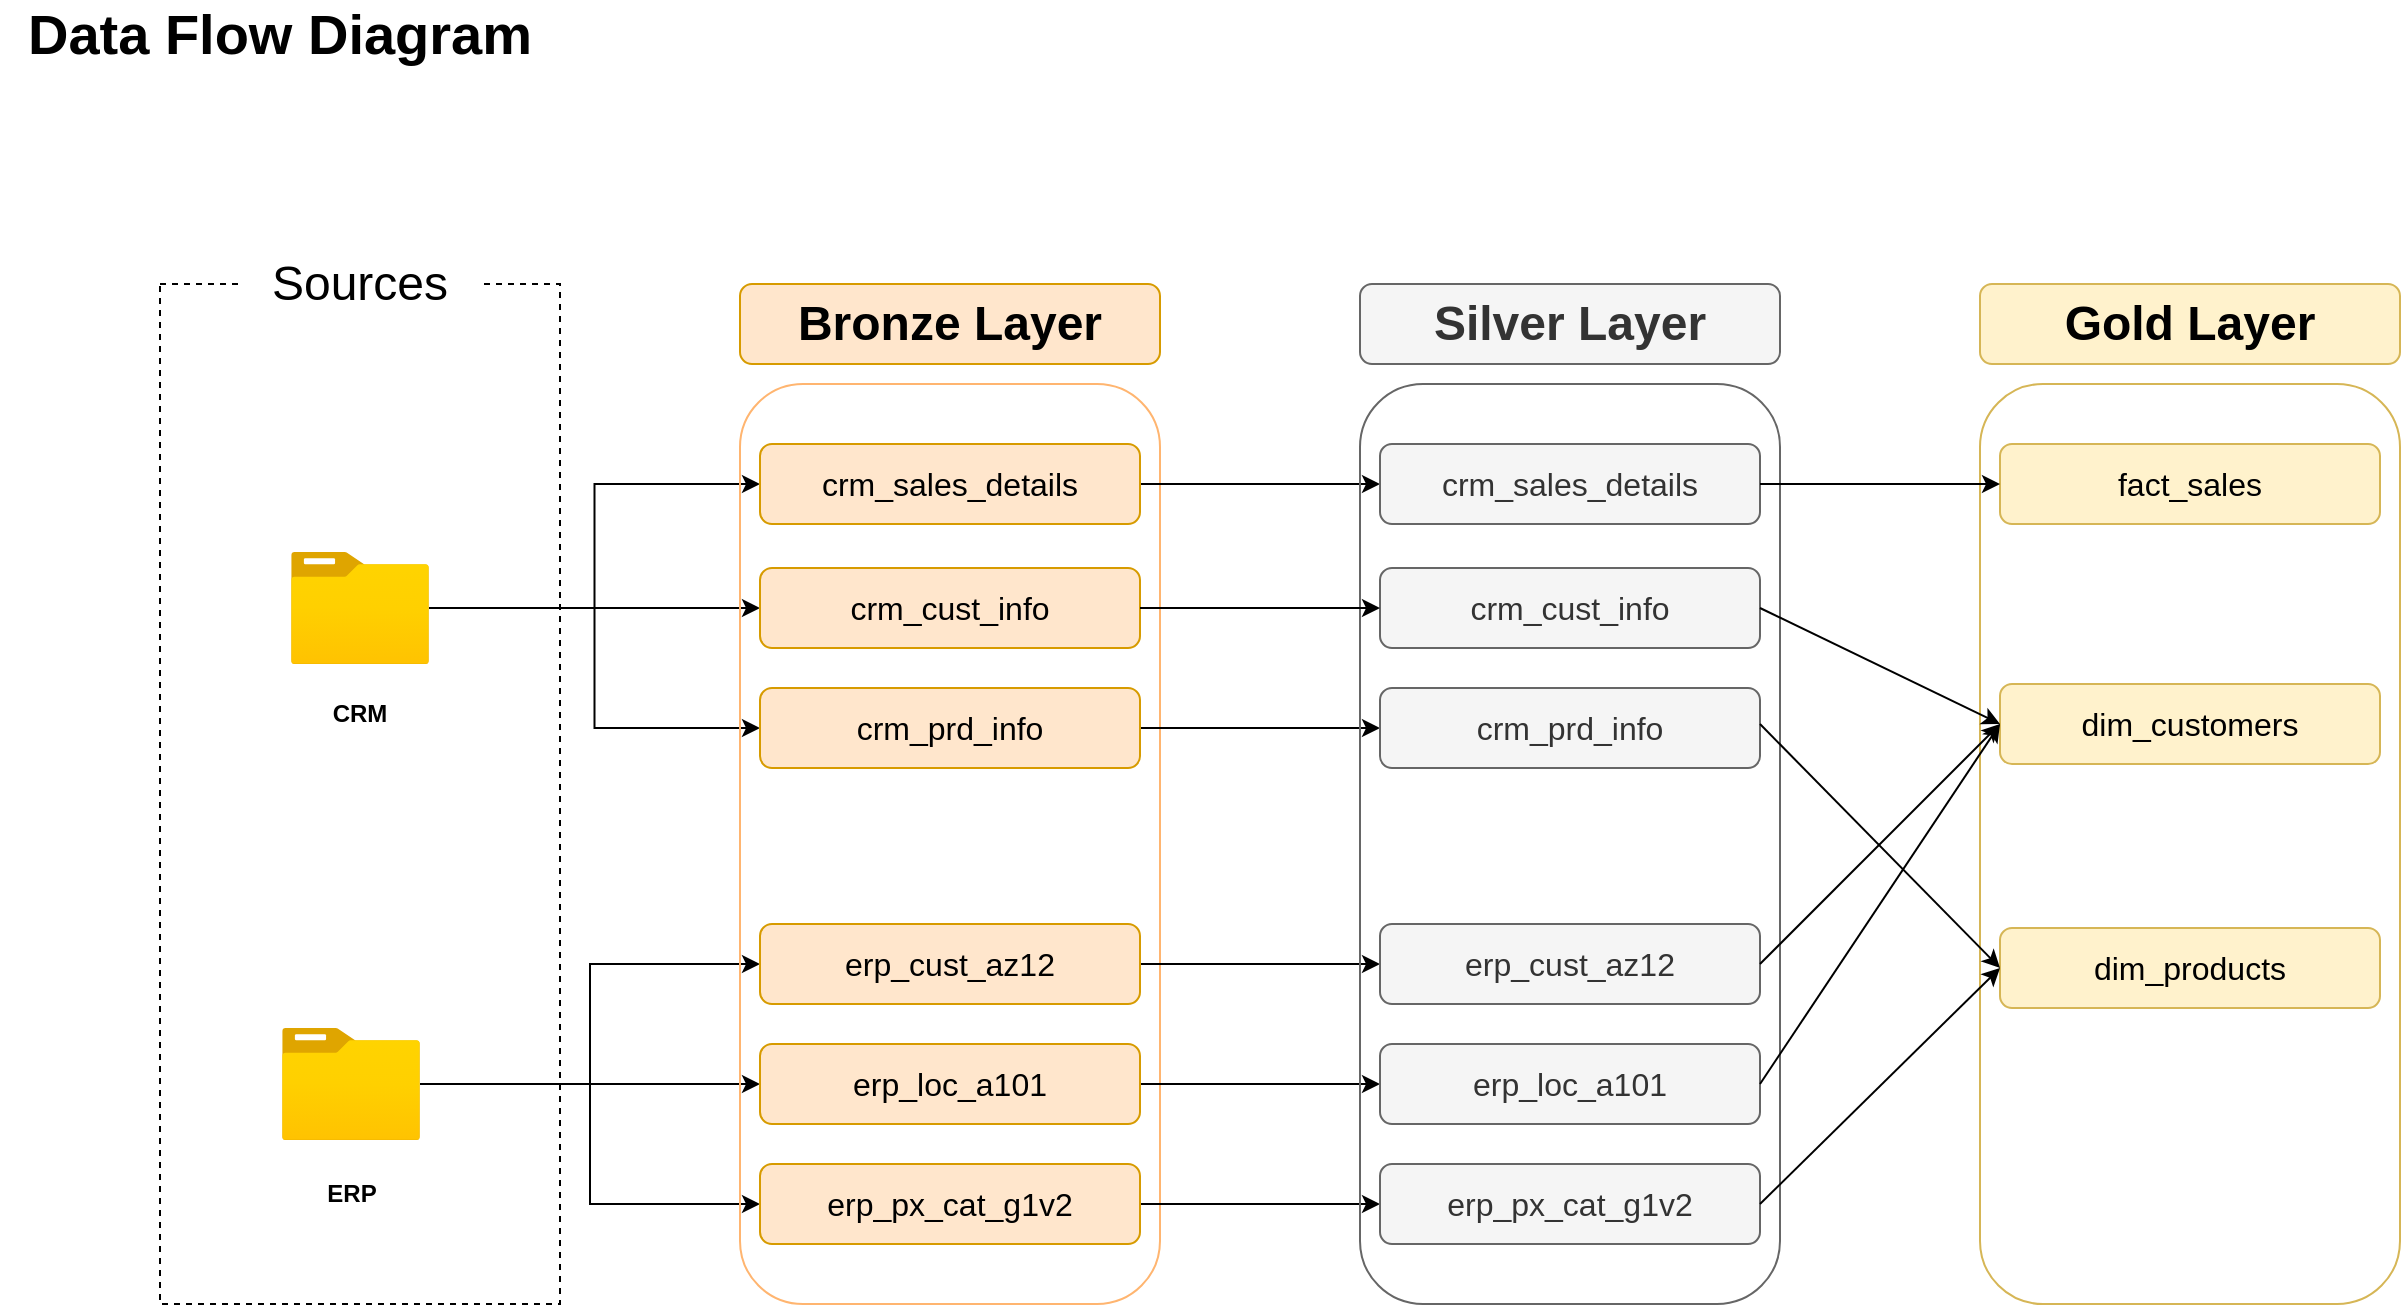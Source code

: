 <mxfile version="27.0.9">
  <diagram name="Page-1" id="VL4JPKF9C-b6ybWd5yv_">
    <mxGraphModel dx="4882" dy="696" grid="1" gridSize="10" guides="1" tooltips="1" connect="1" arrows="1" fold="1" page="1" pageScale="1" pageWidth="1920" pageHeight="1200" math="0" shadow="0">
      <root>
        <mxCell id="0" />
        <mxCell id="1" parent="0" />
        <mxCell id="l35Igr3sS30EDtC3j7m0-1" value="&lt;font style=&quot;font-size: 28px;&quot;&gt;&lt;b style=&quot;&quot;&gt;Data Flow Diagram&lt;/b&gt;&lt;/font&gt;" style="text;html=1;align=center;verticalAlign=middle;whiteSpace=wrap;rounded=0;" parent="1" vertex="1">
          <mxGeometry x="-3760" y="20" width="280" height="30" as="geometry" />
        </mxCell>
        <mxCell id="l35Igr3sS30EDtC3j7m0-2" value="" style="rounded=0;whiteSpace=wrap;html=1;fillColor=none;dashed=1;" parent="1" vertex="1">
          <mxGeometry x="-3680" y="160" width="200" height="510" as="geometry" />
        </mxCell>
        <mxCell id="l35Igr3sS30EDtC3j7m0-3" value="&lt;font style=&quot;font-size: 24px;&quot;&gt;Sources&lt;/font&gt;" style="rounded=1;whiteSpace=wrap;html=1;strokeColor=none;" parent="1" vertex="1">
          <mxGeometry x="-3640" y="140" width="120" height="40" as="geometry" />
        </mxCell>
        <mxCell id="l35Igr3sS30EDtC3j7m0-22" style="edgeStyle=orthogonalEdgeStyle;rounded=0;orthogonalLoop=1;jettySize=auto;html=1;entryX=0;entryY=0.5;entryDx=0;entryDy=0;" parent="1" source="l35Igr3sS30EDtC3j7m0-4" target="l35Igr3sS30EDtC3j7m0-11" edge="1">
          <mxGeometry relative="1" as="geometry" />
        </mxCell>
        <mxCell id="l35Igr3sS30EDtC3j7m0-23" style="edgeStyle=orthogonalEdgeStyle;rounded=0;orthogonalLoop=1;jettySize=auto;html=1;entryX=0;entryY=0.5;entryDx=0;entryDy=0;" parent="1" source="l35Igr3sS30EDtC3j7m0-4" target="l35Igr3sS30EDtC3j7m0-10" edge="1">
          <mxGeometry relative="1" as="geometry" />
        </mxCell>
        <mxCell id="l35Igr3sS30EDtC3j7m0-24" style="edgeStyle=orthogonalEdgeStyle;rounded=0;orthogonalLoop=1;jettySize=auto;html=1;entryX=0;entryY=0.5;entryDx=0;entryDy=0;" parent="1" source="l35Igr3sS30EDtC3j7m0-4" target="l35Igr3sS30EDtC3j7m0-12" edge="1">
          <mxGeometry relative="1" as="geometry" />
        </mxCell>
        <mxCell id="l35Igr3sS30EDtC3j7m0-4" value="" style="image;aspect=fixed;html=1;points=[];align=center;fontSize=12;image=img/lib/azure2/general/Folder_Blank.svg;" parent="1" vertex="1">
          <mxGeometry x="-3614.5" y="294" width="69" height="56.0" as="geometry" />
        </mxCell>
        <mxCell id="l35Igr3sS30EDtC3j7m0-18" style="edgeStyle=orthogonalEdgeStyle;rounded=0;orthogonalLoop=1;jettySize=auto;html=1;entryX=0;entryY=0.5;entryDx=0;entryDy=0;" parent="1" source="l35Igr3sS30EDtC3j7m0-5" target="l35Igr3sS30EDtC3j7m0-13" edge="1">
          <mxGeometry relative="1" as="geometry" />
        </mxCell>
        <mxCell id="l35Igr3sS30EDtC3j7m0-19" style="edgeStyle=orthogonalEdgeStyle;rounded=0;orthogonalLoop=1;jettySize=auto;html=1;entryX=0;entryY=0.5;entryDx=0;entryDy=0;" parent="1" source="l35Igr3sS30EDtC3j7m0-5" target="l35Igr3sS30EDtC3j7m0-14" edge="1">
          <mxGeometry relative="1" as="geometry" />
        </mxCell>
        <mxCell id="l35Igr3sS30EDtC3j7m0-20" style="edgeStyle=orthogonalEdgeStyle;rounded=0;orthogonalLoop=1;jettySize=auto;html=1;entryX=0;entryY=0.5;entryDx=0;entryDy=0;" parent="1" source="l35Igr3sS30EDtC3j7m0-5" target="l35Igr3sS30EDtC3j7m0-15" edge="1">
          <mxGeometry relative="1" as="geometry" />
        </mxCell>
        <mxCell id="l35Igr3sS30EDtC3j7m0-5" value="" style="image;aspect=fixed;html=1;points=[];align=center;fontSize=12;image=img/lib/azure2/general/Folder_Blank.svg;" parent="1" vertex="1">
          <mxGeometry x="-3619" y="532" width="69" height="56.0" as="geometry" />
        </mxCell>
        <mxCell id="l35Igr3sS30EDtC3j7m0-6" value="&lt;b&gt;CRM&lt;/b&gt;" style="text;html=1;align=center;verticalAlign=middle;whiteSpace=wrap;rounded=0;" parent="1" vertex="1">
          <mxGeometry x="-3610" y="360" width="60" height="30" as="geometry" />
        </mxCell>
        <mxCell id="l35Igr3sS30EDtC3j7m0-7" value="&lt;b&gt;ERP&lt;/b&gt;" style="text;html=1;align=center;verticalAlign=middle;whiteSpace=wrap;rounded=0;" parent="1" vertex="1">
          <mxGeometry x="-3614.5" y="600" width="60" height="30" as="geometry" />
        </mxCell>
        <mxCell id="l35Igr3sS30EDtC3j7m0-8" value="" style="rounded=1;whiteSpace=wrap;html=1;fillColor=none;strokeColor=#FFB570;" parent="1" vertex="1">
          <mxGeometry x="-3390" y="210" width="210" height="460" as="geometry" />
        </mxCell>
        <mxCell id="l35Igr3sS30EDtC3j7m0-9" value="&lt;font style=&quot;font-size: 24px;&quot;&gt;&lt;b&gt;Bronze Layer&lt;/b&gt;&lt;/font&gt;" style="rounded=1;whiteSpace=wrap;html=1;fillColor=#ffe6cc;strokeColor=#d79b00;" parent="1" vertex="1">
          <mxGeometry x="-3390" y="160" width="210" height="40" as="geometry" />
        </mxCell>
        <mxCell id="tzqwMX20fcQ0Ou05fTZr-9" style="edgeStyle=orthogonalEdgeStyle;rounded=0;orthogonalLoop=1;jettySize=auto;html=1;exitX=1;exitY=0.5;exitDx=0;exitDy=0;entryX=0;entryY=0.5;entryDx=0;entryDy=0;" parent="1" source="l35Igr3sS30EDtC3j7m0-10" target="tzqwMX20fcQ0Ou05fTZr-3" edge="1">
          <mxGeometry relative="1" as="geometry" />
        </mxCell>
        <mxCell id="l35Igr3sS30EDtC3j7m0-10" value="&lt;span style=&quot;font-size: 16px;&quot;&gt;crm_sales_details&lt;/span&gt;" style="rounded=1;whiteSpace=wrap;html=1;fillColor=#ffe6cc;strokeColor=#d79b00;" parent="1" vertex="1">
          <mxGeometry x="-3380" y="240" width="190" height="40" as="geometry" />
        </mxCell>
        <mxCell id="l35Igr3sS30EDtC3j7m0-11" value="&lt;font style=&quot;font-size: 16px;&quot;&gt;crm_cust_info&lt;/font&gt;" style="rounded=1;whiteSpace=wrap;html=1;fillColor=#ffe6cc;strokeColor=#d79b00;" parent="1" vertex="1">
          <mxGeometry x="-3380" y="302" width="190" height="40" as="geometry" />
        </mxCell>
        <mxCell id="tzqwMX20fcQ0Ou05fTZr-12" style="edgeStyle=orthogonalEdgeStyle;rounded=0;orthogonalLoop=1;jettySize=auto;html=1;exitX=1;exitY=0.5;exitDx=0;exitDy=0;entryX=0;entryY=0.5;entryDx=0;entryDy=0;" parent="1" source="l35Igr3sS30EDtC3j7m0-12" target="tzqwMX20fcQ0Ou05fTZr-5" edge="1">
          <mxGeometry relative="1" as="geometry" />
        </mxCell>
        <mxCell id="l35Igr3sS30EDtC3j7m0-12" value="&lt;font style=&quot;font-size: 16px;&quot;&gt;crm_prd_info&lt;/font&gt;" style="rounded=1;whiteSpace=wrap;html=1;fillColor=#ffe6cc;strokeColor=#d79b00;" parent="1" vertex="1">
          <mxGeometry x="-3380" y="362" width="190" height="40" as="geometry" />
        </mxCell>
        <mxCell id="tzqwMX20fcQ0Ou05fTZr-14" style="edgeStyle=orthogonalEdgeStyle;rounded=0;orthogonalLoop=1;jettySize=auto;html=1;exitX=1;exitY=0.5;exitDx=0;exitDy=0;entryX=0;entryY=0.5;entryDx=0;entryDy=0;" parent="1" source="l35Igr3sS30EDtC3j7m0-13" target="tzqwMX20fcQ0Ou05fTZr-6" edge="1">
          <mxGeometry relative="1" as="geometry" />
        </mxCell>
        <mxCell id="l35Igr3sS30EDtC3j7m0-13" value="&lt;font style=&quot;font-size: 16px;&quot;&gt;erp_loc_a101&lt;/font&gt;" style="rounded=1;whiteSpace=wrap;html=1;fillColor=#ffe6cc;strokeColor=#d79b00;" parent="1" vertex="1">
          <mxGeometry x="-3380" y="540" width="190" height="40" as="geometry" />
        </mxCell>
        <mxCell id="tzqwMX20fcQ0Ou05fTZr-13" style="edgeStyle=orthogonalEdgeStyle;rounded=0;orthogonalLoop=1;jettySize=auto;html=1;exitX=1;exitY=0.5;exitDx=0;exitDy=0;entryX=0;entryY=0.5;entryDx=0;entryDy=0;" parent="1" source="l35Igr3sS30EDtC3j7m0-14" target="tzqwMX20fcQ0Ou05fTZr-7" edge="1">
          <mxGeometry relative="1" as="geometry" />
        </mxCell>
        <mxCell id="l35Igr3sS30EDtC3j7m0-14" value="&lt;font style=&quot;font-size: 16px;&quot;&gt;erp_cust_az12&lt;/font&gt;" style="rounded=1;whiteSpace=wrap;html=1;fillColor=#ffe6cc;strokeColor=#d79b00;" parent="1" vertex="1">
          <mxGeometry x="-3380" y="480" width="190" height="40" as="geometry" />
        </mxCell>
        <mxCell id="tzqwMX20fcQ0Ou05fTZr-15" style="edgeStyle=orthogonalEdgeStyle;rounded=0;orthogonalLoop=1;jettySize=auto;html=1;exitX=1;exitY=0.5;exitDx=0;exitDy=0;entryX=0;entryY=0.5;entryDx=0;entryDy=0;" parent="1" source="l35Igr3sS30EDtC3j7m0-15" target="tzqwMX20fcQ0Ou05fTZr-8" edge="1">
          <mxGeometry relative="1" as="geometry" />
        </mxCell>
        <mxCell id="l35Igr3sS30EDtC3j7m0-15" value="&lt;font style=&quot;font-size: 16px;&quot;&gt;erp_px_cat_g1v2&lt;/font&gt;" style="rounded=1;whiteSpace=wrap;html=1;fillColor=#ffe6cc;strokeColor=#d79b00;" parent="1" vertex="1">
          <mxGeometry x="-3380" y="600" width="190" height="40" as="geometry" />
        </mxCell>
        <mxCell id="tzqwMX20fcQ0Ou05fTZr-1" value="" style="rounded=1;whiteSpace=wrap;html=1;fillColor=none;strokeColor=#666666;fontColor=#333333;" parent="1" vertex="1">
          <mxGeometry x="-3080" y="210" width="210" height="460" as="geometry" />
        </mxCell>
        <mxCell id="tzqwMX20fcQ0Ou05fTZr-2" value="&lt;font style=&quot;font-size: 24px;&quot;&gt;&lt;b&gt;Silver Layer&lt;/b&gt;&lt;/font&gt;" style="rounded=1;whiteSpace=wrap;html=1;fillColor=#f5f5f5;strokeColor=#666666;fontColor=#333333;" parent="1" vertex="1">
          <mxGeometry x="-3080" y="160" width="210" height="40" as="geometry" />
        </mxCell>
        <mxCell id="tzqwMX20fcQ0Ou05fTZr-3" value="&lt;span style=&quot;font-size: 16px;&quot;&gt;crm_sales_details&lt;/span&gt;" style="rounded=1;whiteSpace=wrap;html=1;fillColor=#f5f5f5;strokeColor=#666666;fontColor=#333333;" parent="1" vertex="1">
          <mxGeometry x="-3070" y="240" width="190" height="40" as="geometry" />
        </mxCell>
        <mxCell id="tzqwMX20fcQ0Ou05fTZr-11" style="edgeStyle=orthogonalEdgeStyle;rounded=0;orthogonalLoop=1;jettySize=auto;html=1;exitX=0;exitY=0.5;exitDx=0;exitDy=0;" parent="1" source="tzqwMX20fcQ0Ou05fTZr-4" edge="1">
          <mxGeometry relative="1" as="geometry">
            <mxPoint x="-3070" y="322" as="targetPoint" />
          </mxGeometry>
        </mxCell>
        <mxCell id="tzqwMX20fcQ0Ou05fTZr-4" value="&lt;font style=&quot;font-size: 16px;&quot;&gt;crm_cust_info&lt;/font&gt;" style="rounded=1;whiteSpace=wrap;html=1;fillColor=#f5f5f5;strokeColor=#666666;fontColor=#333333;" parent="1" vertex="1">
          <mxGeometry x="-3070" y="302" width="190" height="40" as="geometry" />
        </mxCell>
        <mxCell id="tzqwMX20fcQ0Ou05fTZr-5" value="&lt;font style=&quot;font-size: 16px;&quot;&gt;crm_prd_info&lt;/font&gt;" style="rounded=1;whiteSpace=wrap;html=1;fillColor=#f5f5f5;strokeColor=#666666;fontColor=#333333;" parent="1" vertex="1">
          <mxGeometry x="-3070" y="362" width="190" height="40" as="geometry" />
        </mxCell>
        <mxCell id="tzqwMX20fcQ0Ou05fTZr-6" value="&lt;font style=&quot;font-size: 16px;&quot;&gt;erp_loc_a101&lt;/font&gt;" style="rounded=1;whiteSpace=wrap;html=1;fillColor=#f5f5f5;strokeColor=#666666;fontColor=#333333;" parent="1" vertex="1">
          <mxGeometry x="-3070" y="540" width="190" height="40" as="geometry" />
        </mxCell>
        <mxCell id="tzqwMX20fcQ0Ou05fTZr-7" value="&lt;font style=&quot;font-size: 16px;&quot;&gt;erp_cust_az12&lt;/font&gt;" style="rounded=1;whiteSpace=wrap;html=1;fillColor=#f5f5f5;strokeColor=#666666;fontColor=#333333;" parent="1" vertex="1">
          <mxGeometry x="-3070" y="480" width="190" height="40" as="geometry" />
        </mxCell>
        <mxCell id="tzqwMX20fcQ0Ou05fTZr-8" value="&lt;font style=&quot;font-size: 16px;&quot;&gt;erp_px_cat_g1v2&lt;/font&gt;" style="rounded=1;whiteSpace=wrap;html=1;fillColor=#f5f5f5;strokeColor=#666666;fontColor=#333333;" parent="1" vertex="1">
          <mxGeometry x="-3070" y="600" width="190" height="40" as="geometry" />
        </mxCell>
        <mxCell id="tzqwMX20fcQ0Ou05fTZr-10" style="edgeStyle=orthogonalEdgeStyle;rounded=0;orthogonalLoop=1;jettySize=auto;html=1;exitX=1;exitY=0.5;exitDx=0;exitDy=0;entryX=0;entryY=0.5;entryDx=0;entryDy=0;" parent="1" source="l35Igr3sS30EDtC3j7m0-11" target="tzqwMX20fcQ0Ou05fTZr-4" edge="1">
          <mxGeometry relative="1" as="geometry">
            <mxPoint x="-3080" y="320" as="targetPoint" />
          </mxGeometry>
        </mxCell>
        <mxCell id="vVef-siIQ2NMdmD6llZJ-1" value="" style="rounded=1;whiteSpace=wrap;html=1;fillColor=none;strokeColor=#d6b656;" vertex="1" parent="1">
          <mxGeometry x="-2770" y="210" width="210" height="460" as="geometry" />
        </mxCell>
        <mxCell id="vVef-siIQ2NMdmD6llZJ-2" value="&lt;font style=&quot;font-size: 24px;&quot;&gt;&lt;b&gt;Gold Layer&lt;/b&gt;&lt;/font&gt;" style="rounded=1;whiteSpace=wrap;html=1;fillColor=#fff2cc;strokeColor=#d6b656;" vertex="1" parent="1">
          <mxGeometry x="-2770" y="160" width="210" height="40" as="geometry" />
        </mxCell>
        <mxCell id="vVef-siIQ2NMdmD6llZJ-3" value="&lt;span style=&quot;font-size: 16px;&quot;&gt;fact_sales&lt;/span&gt;" style="rounded=1;whiteSpace=wrap;html=1;fillColor=#fff2cc;strokeColor=#d6b656;" vertex="1" parent="1">
          <mxGeometry x="-2760" y="240" width="190" height="40" as="geometry" />
        </mxCell>
        <mxCell id="vVef-siIQ2NMdmD6llZJ-5" value="&lt;font style=&quot;font-size: 16px;&quot;&gt;dim_customers&lt;/font&gt;" style="rounded=1;whiteSpace=wrap;html=1;fillColor=#fff2cc;strokeColor=#d6b656;" vertex="1" parent="1">
          <mxGeometry x="-2760" y="360" width="190" height="40" as="geometry" />
        </mxCell>
        <mxCell id="vVef-siIQ2NMdmD6llZJ-6" value="&lt;font style=&quot;font-size: 16px;&quot;&gt;dim_products&lt;/font&gt;" style="rounded=1;whiteSpace=wrap;html=1;fillColor=#fff2cc;strokeColor=#d6b656;" vertex="1" parent="1">
          <mxGeometry x="-2760" y="482" width="190" height="40" as="geometry" />
        </mxCell>
        <mxCell id="vVef-siIQ2NMdmD6llZJ-10" value="" style="endArrow=classic;html=1;rounded=0;exitX=1;exitY=0.5;exitDx=0;exitDy=0;entryX=0;entryY=0.5;entryDx=0;entryDy=0;" edge="1" parent="1" source="tzqwMX20fcQ0Ou05fTZr-3" target="vVef-siIQ2NMdmD6llZJ-3">
          <mxGeometry width="50" height="50" relative="1" as="geometry">
            <mxPoint x="-2840" y="290" as="sourcePoint" />
            <mxPoint x="-2790" y="240" as="targetPoint" />
          </mxGeometry>
        </mxCell>
        <mxCell id="vVef-siIQ2NMdmD6llZJ-12" value="" style="endArrow=classic;html=1;rounded=0;exitX=1;exitY=0.5;exitDx=0;exitDy=0;entryX=0;entryY=0.5;entryDx=0;entryDy=0;" edge="1" parent="1" source="tzqwMX20fcQ0Ou05fTZr-4" target="vVef-siIQ2NMdmD6llZJ-5">
          <mxGeometry width="50" height="50" relative="1" as="geometry">
            <mxPoint x="-2850" y="450" as="sourcePoint" />
            <mxPoint x="-2800" y="400" as="targetPoint" />
          </mxGeometry>
        </mxCell>
        <mxCell id="vVef-siIQ2NMdmD6llZJ-14" value="" style="endArrow=classic;html=1;rounded=0;entryX=0;entryY=0.5;entryDx=0;entryDy=0;" edge="1" parent="1" target="vVef-siIQ2NMdmD6llZJ-5">
          <mxGeometry width="50" height="50" relative="1" as="geometry">
            <mxPoint x="-2880" y="500" as="sourcePoint" />
            <mxPoint x="-2830" y="450" as="targetPoint" />
          </mxGeometry>
        </mxCell>
        <mxCell id="vVef-siIQ2NMdmD6llZJ-15" value="" style="endArrow=classic;html=1;rounded=0;entryX=0;entryY=0.5;entryDx=0;entryDy=0;" edge="1" parent="1" target="vVef-siIQ2NMdmD6llZJ-5">
          <mxGeometry width="50" height="50" relative="1" as="geometry">
            <mxPoint x="-2880" y="560" as="sourcePoint" />
            <mxPoint x="-2830" y="510" as="targetPoint" />
          </mxGeometry>
        </mxCell>
        <mxCell id="vVef-siIQ2NMdmD6llZJ-16" value="" style="endArrow=classic;html=1;rounded=0;entryX=0;entryY=0.5;entryDx=0;entryDy=0;" edge="1" parent="1" target="vVef-siIQ2NMdmD6llZJ-6">
          <mxGeometry width="50" height="50" relative="1" as="geometry">
            <mxPoint x="-2880" y="380" as="sourcePoint" />
            <mxPoint x="-2830" y="330" as="targetPoint" />
          </mxGeometry>
        </mxCell>
        <mxCell id="vVef-siIQ2NMdmD6llZJ-17" value="" style="endArrow=classic;html=1;rounded=0;entryX=0;entryY=0.5;entryDx=0;entryDy=0;" edge="1" parent="1" target="vVef-siIQ2NMdmD6llZJ-6">
          <mxGeometry width="50" height="50" relative="1" as="geometry">
            <mxPoint x="-2880" y="620" as="sourcePoint" />
            <mxPoint x="-2830" y="575" as="targetPoint" />
          </mxGeometry>
        </mxCell>
      </root>
    </mxGraphModel>
  </diagram>
</mxfile>
